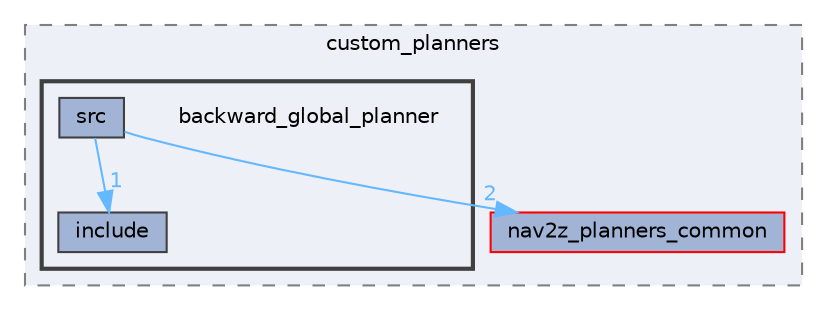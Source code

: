 digraph "smacc2_client_library/nav2z_client/custom_planners/backward_global_planner"
{
 // LATEX_PDF_SIZE
  bgcolor="transparent";
  edge [fontname=Helvetica,fontsize=10,labelfontname=Helvetica,labelfontsize=10];
  node [fontname=Helvetica,fontsize=10,shape=box,height=0.2,width=0.4];
  compound=true
  subgraph clusterdir_e2c2adbe6db855444d6fd6d210748984 {
    graph [ bgcolor="#edf0f7", pencolor="grey50", label="custom_planners", fontname=Helvetica,fontsize=10 style="filled,dashed", URL="dir_e2c2adbe6db855444d6fd6d210748984.html",tooltip=""]
  dir_ff0206bad6f2022af99afa405e1f2e4f [label="nav2z_planners_common", fillcolor="#a2b4d6", color="red", style="filled", URL="dir_ff0206bad6f2022af99afa405e1f2e4f.html",tooltip=""];
  subgraph clusterdir_c74255874c868df82134442d36155657 {
    graph [ bgcolor="#edf0f7", pencolor="grey25", label="", fontname=Helvetica,fontsize=10 style="filled,bold", URL="dir_c74255874c868df82134442d36155657.html",tooltip=""]
    dir_c74255874c868df82134442d36155657 [shape=plaintext, label="backward_global_planner"];
  dir_386963ad1d2dddb8e3b1a7d7eff23366 [label="include", fillcolor="#a2b4d6", color="grey25", style="filled", URL="dir_386963ad1d2dddb8e3b1a7d7eff23366.html",tooltip=""];
  dir_056090f28cb2ac1576eb1fa25eda35ed [label="src", fillcolor="#a2b4d6", color="grey25", style="filled", URL="dir_056090f28cb2ac1576eb1fa25eda35ed.html",tooltip=""];
  }
  }
  dir_056090f28cb2ac1576eb1fa25eda35ed->dir_386963ad1d2dddb8e3b1a7d7eff23366 [headlabel="1", labeldistance=1.5 headhref="dir_000126_000051.html" color="steelblue1" fontcolor="steelblue1"];
  dir_056090f28cb2ac1576eb1fa25eda35ed->dir_ff0206bad6f2022af99afa405e1f2e4f [headlabel="2", labeldistance=1.5 headhref="dir_000126_000085.html" color="steelblue1" fontcolor="steelblue1"];
}
